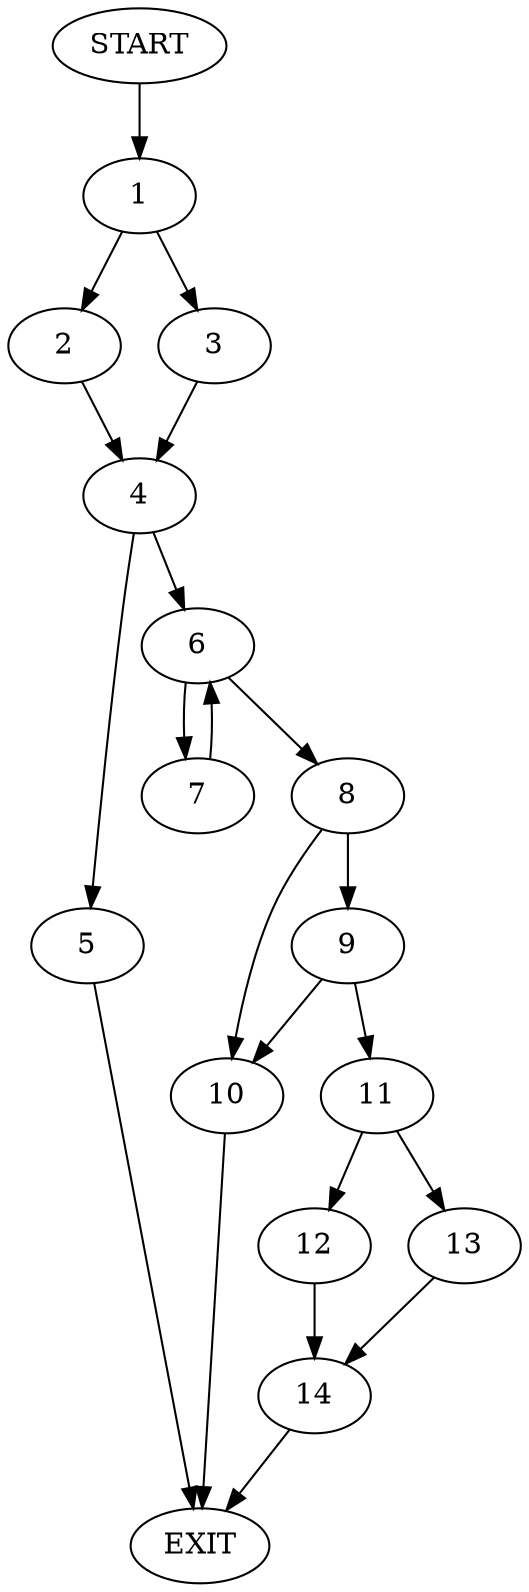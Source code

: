 digraph {
0 [label="START"]
15 [label="EXIT"]
0 -> 1
1 -> 2
1 -> 3
2 -> 4
3 -> 4
4 -> 5
4 -> 6
6 -> 7
6 -> 8
5 -> 15
7 -> 6
8 -> 9
8 -> 10
10 -> 15
9 -> 11
9 -> 10
11 -> 12
11 -> 13
12 -> 14
13 -> 14
14 -> 15
}
